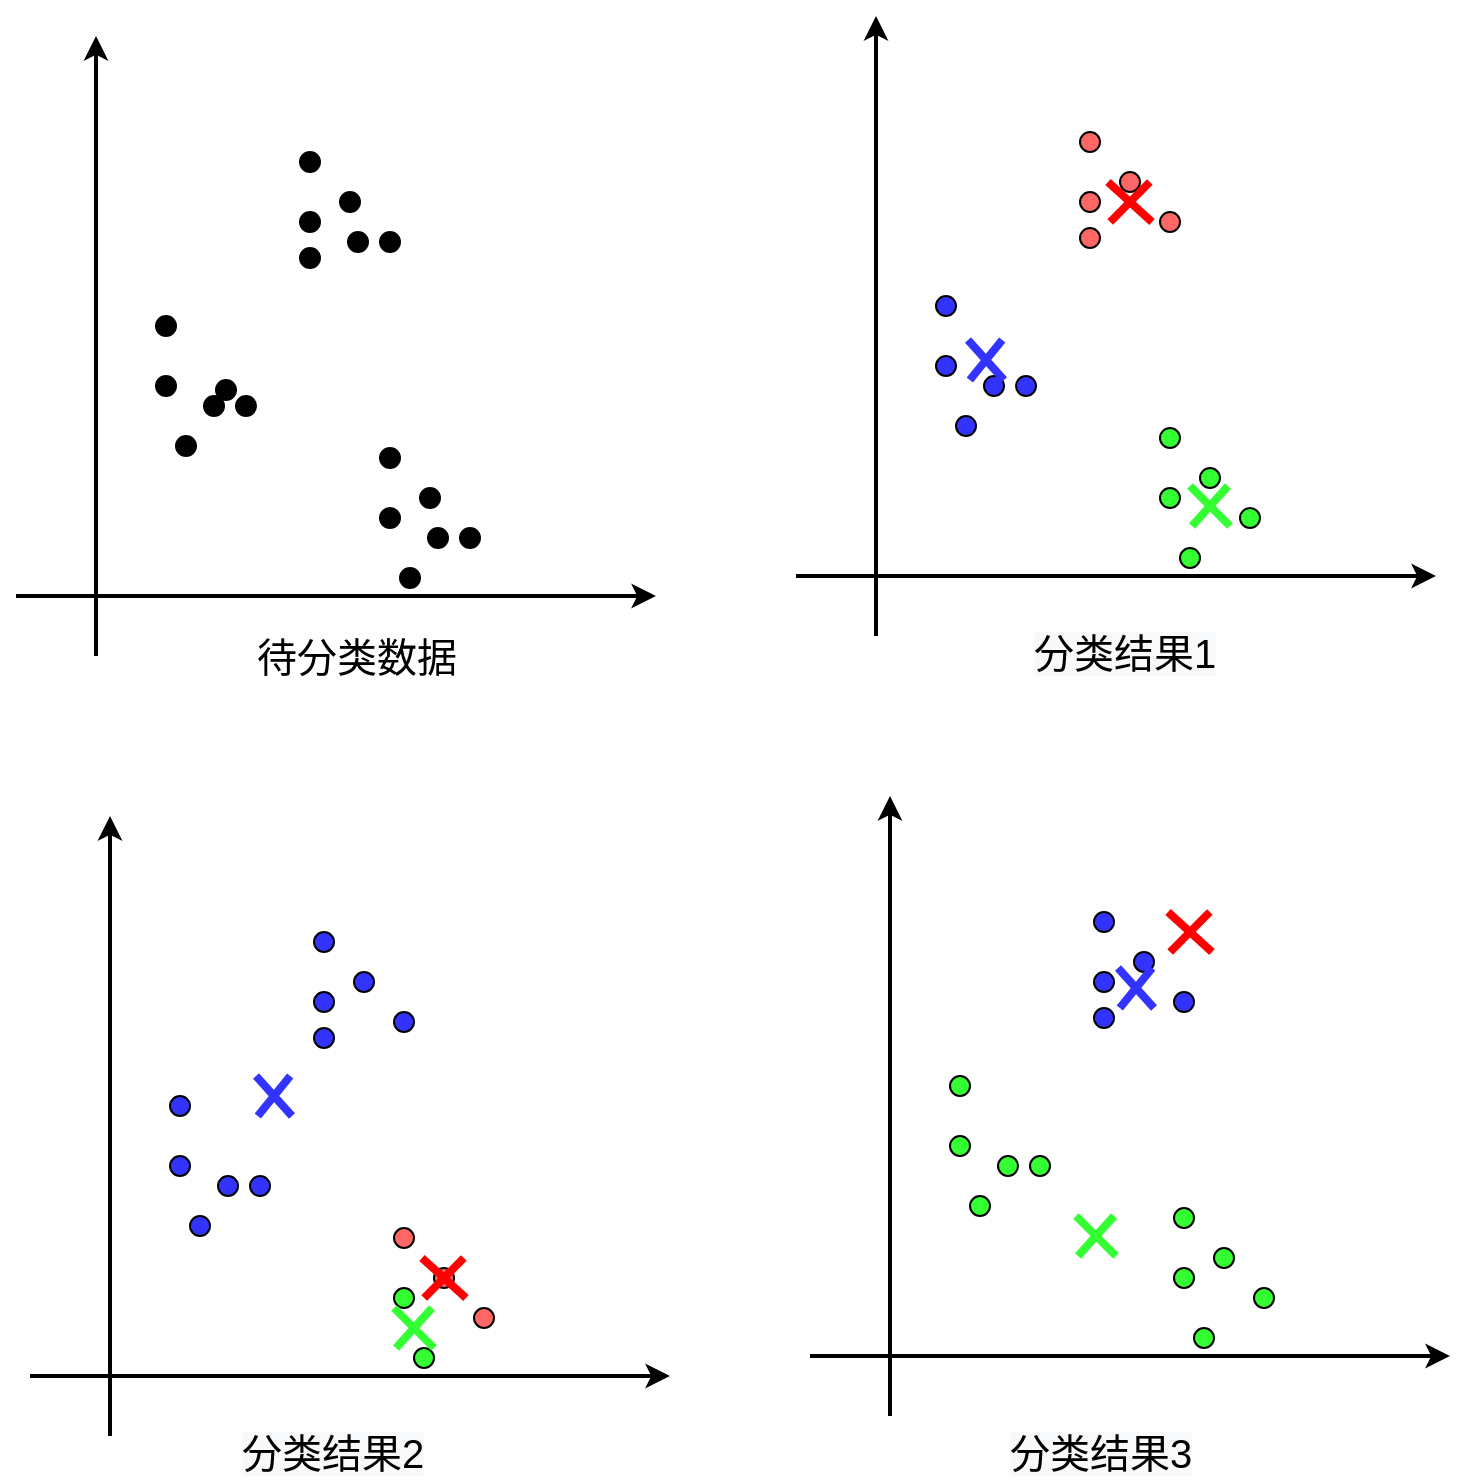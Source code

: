 <mxfile version="14.8.4" type="github">
  <diagram id="tzQ3Y9CpRJ8syj13eXGw" name="Page-1">
    <mxGraphModel dx="2062" dy="1122" grid="1" gridSize="10" guides="1" tooltips="1" connect="1" arrows="1" fold="1" page="1" pageScale="1" pageWidth="827" pageHeight="1169" math="0" shadow="0">
      <root>
        <mxCell id="0" />
        <mxCell id="1" parent="0" />
        <mxCell id="xvZRecqZtTW9wfuWbH0g-1" value="" style="ellipse;whiteSpace=wrap;html=1;aspect=fixed;fillColor=#000000;" vertex="1" parent="1">
          <mxGeometry x="100" y="500" width="10" height="10" as="geometry" />
        </mxCell>
        <mxCell id="xvZRecqZtTW9wfuWbH0g-2" value="" style="endArrow=classic;html=1;strokeWidth=2;" edge="1" parent="1">
          <mxGeometry width="50" height="50" relative="1" as="geometry">
            <mxPoint x="30" y="640" as="sourcePoint" />
            <mxPoint x="350" y="640" as="targetPoint" />
          </mxGeometry>
        </mxCell>
        <mxCell id="xvZRecqZtTW9wfuWbH0g-3" value="" style="endArrow=classic;html=1;strokeWidth=2;" edge="1" parent="1">
          <mxGeometry width="50" height="50" relative="1" as="geometry">
            <mxPoint x="70" y="670" as="sourcePoint" />
            <mxPoint x="70" y="360" as="targetPoint" />
          </mxGeometry>
        </mxCell>
        <mxCell id="xvZRecqZtTW9wfuWbH0g-4" value="" style="ellipse;whiteSpace=wrap;html=1;aspect=fixed;fillColor=#000000;" vertex="1" parent="1">
          <mxGeometry x="100" y="530" width="10" height="10" as="geometry" />
        </mxCell>
        <mxCell id="xvZRecqZtTW9wfuWbH0g-5" value="" style="ellipse;whiteSpace=wrap;html=1;aspect=fixed;fillColor=#000000;" vertex="1" parent="1">
          <mxGeometry x="172" y="466" width="10" height="10" as="geometry" />
        </mxCell>
        <mxCell id="xvZRecqZtTW9wfuWbH0g-6" value="" style="ellipse;whiteSpace=wrap;html=1;aspect=fixed;fillColor=#000000;" vertex="1" parent="1">
          <mxGeometry x="124" y="540" width="10" height="10" as="geometry" />
        </mxCell>
        <mxCell id="xvZRecqZtTW9wfuWbH0g-7" value="" style="ellipse;whiteSpace=wrap;html=1;aspect=fixed;fillColor=#000000;" vertex="1" parent="1">
          <mxGeometry x="140" y="540" width="10" height="10" as="geometry" />
        </mxCell>
        <mxCell id="xvZRecqZtTW9wfuWbH0g-8" value="" style="ellipse;whiteSpace=wrap;html=1;aspect=fixed;fillColor=#000000;" vertex="1" parent="1">
          <mxGeometry x="110" y="560" width="10" height="10" as="geometry" />
        </mxCell>
        <mxCell id="xvZRecqZtTW9wfuWbH0g-10" value="" style="ellipse;whiteSpace=wrap;html=1;aspect=fixed;fillColor=#000000;" vertex="1" parent="1">
          <mxGeometry x="212" y="566" width="10" height="10" as="geometry" />
        </mxCell>
        <mxCell id="xvZRecqZtTW9wfuWbH0g-11" value="" style="ellipse;whiteSpace=wrap;html=1;aspect=fixed;fillColor=#000000;" vertex="1" parent="1">
          <mxGeometry x="212" y="596" width="10" height="10" as="geometry" />
        </mxCell>
        <mxCell id="xvZRecqZtTW9wfuWbH0g-12" value="" style="ellipse;whiteSpace=wrap;html=1;aspect=fixed;fillColor=#000000;" vertex="1" parent="1">
          <mxGeometry x="232" y="586" width="10" height="10" as="geometry" />
        </mxCell>
        <mxCell id="xvZRecqZtTW9wfuWbH0g-13" value="" style="ellipse;whiteSpace=wrap;html=1;aspect=fixed;fillColor=#000000;" vertex="1" parent="1">
          <mxGeometry x="236" y="606" width="10" height="10" as="geometry" />
        </mxCell>
        <mxCell id="xvZRecqZtTW9wfuWbH0g-14" value="" style="ellipse;whiteSpace=wrap;html=1;aspect=fixed;fillColor=#000000;" vertex="1" parent="1">
          <mxGeometry x="252" y="606" width="10" height="10" as="geometry" />
        </mxCell>
        <mxCell id="xvZRecqZtTW9wfuWbH0g-15" value="" style="ellipse;whiteSpace=wrap;html=1;aspect=fixed;fillColor=#000000;" vertex="1" parent="1">
          <mxGeometry x="222" y="626" width="10" height="10" as="geometry" />
        </mxCell>
        <mxCell id="xvZRecqZtTW9wfuWbH0g-16" value="" style="ellipse;whiteSpace=wrap;html=1;aspect=fixed;fillColor=#000000;" vertex="1" parent="1">
          <mxGeometry x="172" y="418" width="10" height="10" as="geometry" />
        </mxCell>
        <mxCell id="xvZRecqZtTW9wfuWbH0g-17" value="" style="ellipse;whiteSpace=wrap;html=1;aspect=fixed;fillColor=#000000;" vertex="1" parent="1">
          <mxGeometry x="172" y="448" width="10" height="10" as="geometry" />
        </mxCell>
        <mxCell id="xvZRecqZtTW9wfuWbH0g-18" value="" style="ellipse;whiteSpace=wrap;html=1;aspect=fixed;fillColor=#000000;" vertex="1" parent="1">
          <mxGeometry x="192" y="438" width="10" height="10" as="geometry" />
        </mxCell>
        <mxCell id="xvZRecqZtTW9wfuWbH0g-19" value="" style="ellipse;whiteSpace=wrap;html=1;aspect=fixed;fillColor=#000000;" vertex="1" parent="1">
          <mxGeometry x="196" y="458" width="10" height="10" as="geometry" />
        </mxCell>
        <mxCell id="xvZRecqZtTW9wfuWbH0g-20" value="" style="ellipse;whiteSpace=wrap;html=1;aspect=fixed;fillColor=#000000;" vertex="1" parent="1">
          <mxGeometry x="212" y="458" width="10" height="10" as="geometry" />
        </mxCell>
        <mxCell id="xvZRecqZtTW9wfuWbH0g-21" value="" style="ellipse;whiteSpace=wrap;html=1;aspect=fixed;fillColor=#000000;" vertex="1" parent="1">
          <mxGeometry x="130" y="532" width="10" height="10" as="geometry" />
        </mxCell>
        <mxCell id="xvZRecqZtTW9wfuWbH0g-22" value="" style="ellipse;whiteSpace=wrap;html=1;aspect=fixed;fillColor=#3333FF;" vertex="1" parent="1">
          <mxGeometry x="490" y="490" width="10" height="10" as="geometry" />
        </mxCell>
        <mxCell id="xvZRecqZtTW9wfuWbH0g-23" value="" style="endArrow=classic;html=1;strokeWidth=2;" edge="1" parent="1">
          <mxGeometry width="50" height="50" relative="1" as="geometry">
            <mxPoint x="420" y="630" as="sourcePoint" />
            <mxPoint x="740" y="630" as="targetPoint" />
          </mxGeometry>
        </mxCell>
        <mxCell id="xvZRecqZtTW9wfuWbH0g-24" value="" style="endArrow=classic;html=1;strokeWidth=2;" edge="1" parent="1">
          <mxGeometry width="50" height="50" relative="1" as="geometry">
            <mxPoint x="460" y="660" as="sourcePoint" />
            <mxPoint x="460" y="350" as="targetPoint" />
          </mxGeometry>
        </mxCell>
        <mxCell id="xvZRecqZtTW9wfuWbH0g-25" value="" style="ellipse;whiteSpace=wrap;html=1;aspect=fixed;fillColor=#3333FF;" vertex="1" parent="1">
          <mxGeometry x="490" y="520" width="10" height="10" as="geometry" />
        </mxCell>
        <mxCell id="xvZRecqZtTW9wfuWbH0g-26" value="" style="ellipse;whiteSpace=wrap;html=1;aspect=fixed;fillColor=#FF6666;" vertex="1" parent="1">
          <mxGeometry x="562" y="456" width="10" height="10" as="geometry" />
        </mxCell>
        <mxCell id="xvZRecqZtTW9wfuWbH0g-27" value="" style="ellipse;whiteSpace=wrap;html=1;aspect=fixed;fillColor=#3333FF;" vertex="1" parent="1">
          <mxGeometry x="514" y="530" width="10" height="10" as="geometry" />
        </mxCell>
        <mxCell id="xvZRecqZtTW9wfuWbH0g-28" value="" style="ellipse;whiteSpace=wrap;html=1;aspect=fixed;fillColor=#3333FF;" vertex="1" parent="1">
          <mxGeometry x="530" y="530" width="10" height="10" as="geometry" />
        </mxCell>
        <mxCell id="xvZRecqZtTW9wfuWbH0g-29" value="" style="ellipse;whiteSpace=wrap;html=1;aspect=fixed;fillColor=#3333FF;" vertex="1" parent="1">
          <mxGeometry x="500" y="550" width="10" height="10" as="geometry" />
        </mxCell>
        <mxCell id="xvZRecqZtTW9wfuWbH0g-30" value="" style="ellipse;whiteSpace=wrap;html=1;aspect=fixed;fillColor=#33FF33;" vertex="1" parent="1">
          <mxGeometry x="602" y="556" width="10" height="10" as="geometry" />
        </mxCell>
        <mxCell id="xvZRecqZtTW9wfuWbH0g-31" value="" style="ellipse;whiteSpace=wrap;html=1;aspect=fixed;fillColor=#33FF33;" vertex="1" parent="1">
          <mxGeometry x="602" y="586" width="10" height="10" as="geometry" />
        </mxCell>
        <mxCell id="xvZRecqZtTW9wfuWbH0g-32" value="" style="ellipse;whiteSpace=wrap;html=1;aspect=fixed;fillColor=#33FF33;" vertex="1" parent="1">
          <mxGeometry x="622" y="576" width="10" height="10" as="geometry" />
        </mxCell>
        <mxCell id="xvZRecqZtTW9wfuWbH0g-34" value="" style="ellipse;whiteSpace=wrap;html=1;aspect=fixed;fillColor=#33FF33;" vertex="1" parent="1">
          <mxGeometry x="642" y="596" width="10" height="10" as="geometry" />
        </mxCell>
        <mxCell id="xvZRecqZtTW9wfuWbH0g-35" value="" style="ellipse;whiteSpace=wrap;html=1;aspect=fixed;fillColor=#33FF33;" vertex="1" parent="1">
          <mxGeometry x="612" y="616" width="10" height="10" as="geometry" />
        </mxCell>
        <mxCell id="xvZRecqZtTW9wfuWbH0g-36" value="" style="ellipse;whiteSpace=wrap;html=1;aspect=fixed;fillColor=#FF6666;" vertex="1" parent="1">
          <mxGeometry x="562" y="408" width="10" height="10" as="geometry" />
        </mxCell>
        <mxCell id="xvZRecqZtTW9wfuWbH0g-37" value="" style="ellipse;whiteSpace=wrap;html=1;aspect=fixed;fillColor=#FF6666;" vertex="1" parent="1">
          <mxGeometry x="562" y="438" width="10" height="10" as="geometry" />
        </mxCell>
        <mxCell id="xvZRecqZtTW9wfuWbH0g-38" value="" style="ellipse;whiteSpace=wrap;html=1;aspect=fixed;fillColor=#FF6666;" vertex="1" parent="1">
          <mxGeometry x="582" y="428" width="10" height="10" as="geometry" />
        </mxCell>
        <mxCell id="xvZRecqZtTW9wfuWbH0g-40" value="" style="ellipse;whiteSpace=wrap;html=1;aspect=fixed;fillColor=#FF6666;" vertex="1" parent="1">
          <mxGeometry x="602" y="448" width="10" height="10" as="geometry" />
        </mxCell>
        <mxCell id="xvZRecqZtTW9wfuWbH0g-49" value="" style="group;fillColor=none;" vertex="1" connectable="0" parent="1">
          <mxGeometry x="506" y="512" width="18" height="20" as="geometry" />
        </mxCell>
        <mxCell id="xvZRecqZtTW9wfuWbH0g-44" value="" style="endArrow=none;html=1;strokeWidth=4;fillColor=none;strokeColor=#3333FF;" edge="1" parent="xvZRecqZtTW9wfuWbH0g-49">
          <mxGeometry width="50" height="50" relative="1" as="geometry">
            <mxPoint as="sourcePoint" />
            <mxPoint x="18.0" y="20" as="targetPoint" />
          </mxGeometry>
        </mxCell>
        <mxCell id="xvZRecqZtTW9wfuWbH0g-43" value="" style="endArrow=none;html=1;strokeWidth=4;fillColor=none;strokeColor=#3333FF;" edge="1" parent="xvZRecqZtTW9wfuWbH0g-49">
          <mxGeometry width="50" height="50" relative="1" as="geometry">
            <mxPoint x="0.9" y="20" as="sourcePoint" />
            <mxPoint x="17.1" as="targetPoint" />
          </mxGeometry>
        </mxCell>
        <mxCell id="xvZRecqZtTW9wfuWbH0g-58" value="" style="group;fillColor=none;" vertex="1" connectable="0" parent="1">
          <mxGeometry x="576" y="433" width="22" height="20" as="geometry" />
        </mxCell>
        <mxCell id="xvZRecqZtTW9wfuWbH0g-59" value="" style="endArrow=none;html=1;strokeWidth=4;fillColor=none;strokeColor=#FF0000;" edge="1" parent="xvZRecqZtTW9wfuWbH0g-58">
          <mxGeometry width="50" height="50" relative="1" as="geometry">
            <mxPoint as="sourcePoint" />
            <mxPoint x="22.0" y="20" as="targetPoint" />
          </mxGeometry>
        </mxCell>
        <mxCell id="xvZRecqZtTW9wfuWbH0g-60" value="" style="endArrow=none;html=1;strokeWidth=4;fillColor=none;strokeColor=#FF0000;" edge="1" parent="xvZRecqZtTW9wfuWbH0g-58">
          <mxGeometry width="50" height="50" relative="1" as="geometry">
            <mxPoint x="1.1" y="20" as="sourcePoint" />
            <mxPoint x="20.9" as="targetPoint" />
          </mxGeometry>
        </mxCell>
        <mxCell id="xvZRecqZtTW9wfuWbH0g-61" value="" style="group;fillColor=none;" vertex="1" connectable="0" parent="1">
          <mxGeometry x="617" y="585" width="20" height="20" as="geometry" />
        </mxCell>
        <mxCell id="xvZRecqZtTW9wfuWbH0g-62" value="" style="endArrow=none;html=1;strokeWidth=4;fillColor=none;strokeColor=#33FF33;" edge="1" parent="xvZRecqZtTW9wfuWbH0g-61">
          <mxGeometry width="50" height="50" relative="1" as="geometry">
            <mxPoint as="sourcePoint" />
            <mxPoint x="20.0" y="20" as="targetPoint" />
          </mxGeometry>
        </mxCell>
        <mxCell id="xvZRecqZtTW9wfuWbH0g-63" value="" style="endArrow=none;html=1;strokeWidth=4;fillColor=none;strokeColor=#33FF33;" edge="1" parent="xvZRecqZtTW9wfuWbH0g-61">
          <mxGeometry width="50" height="50" relative="1" as="geometry">
            <mxPoint x="1.0" y="20" as="sourcePoint" />
            <mxPoint x="19.0" as="targetPoint" />
          </mxGeometry>
        </mxCell>
        <mxCell id="xvZRecqZtTW9wfuWbH0g-64" value="" style="ellipse;whiteSpace=wrap;html=1;aspect=fixed;fillColor=#3333FF;" vertex="1" parent="1">
          <mxGeometry x="107" y="890" width="10" height="10" as="geometry" />
        </mxCell>
        <mxCell id="xvZRecqZtTW9wfuWbH0g-65" value="" style="endArrow=classic;html=1;strokeWidth=2;" edge="1" parent="1">
          <mxGeometry width="50" height="50" relative="1" as="geometry">
            <mxPoint x="37" y="1030" as="sourcePoint" />
            <mxPoint x="357" y="1030" as="targetPoint" />
          </mxGeometry>
        </mxCell>
        <mxCell id="xvZRecqZtTW9wfuWbH0g-66" value="" style="endArrow=classic;html=1;strokeWidth=2;" edge="1" parent="1">
          <mxGeometry width="50" height="50" relative="1" as="geometry">
            <mxPoint x="77" y="1060" as="sourcePoint" />
            <mxPoint x="77" y="750" as="targetPoint" />
          </mxGeometry>
        </mxCell>
        <mxCell id="xvZRecqZtTW9wfuWbH0g-67" value="" style="ellipse;whiteSpace=wrap;html=1;aspect=fixed;fillColor=#3333FF;" vertex="1" parent="1">
          <mxGeometry x="107" y="920" width="10" height="10" as="geometry" />
        </mxCell>
        <mxCell id="xvZRecqZtTW9wfuWbH0g-68" value="" style="ellipse;whiteSpace=wrap;html=1;aspect=fixed;fillColor=#3333FF;" vertex="1" parent="1">
          <mxGeometry x="179" y="856" width="10" height="10" as="geometry" />
        </mxCell>
        <mxCell id="xvZRecqZtTW9wfuWbH0g-69" value="" style="ellipse;whiteSpace=wrap;html=1;aspect=fixed;fillColor=#3333FF;" vertex="1" parent="1">
          <mxGeometry x="131" y="930" width="10" height="10" as="geometry" />
        </mxCell>
        <mxCell id="xvZRecqZtTW9wfuWbH0g-70" value="" style="ellipse;whiteSpace=wrap;html=1;aspect=fixed;fillColor=#3333FF;" vertex="1" parent="1">
          <mxGeometry x="147" y="930" width="10" height="10" as="geometry" />
        </mxCell>
        <mxCell id="xvZRecqZtTW9wfuWbH0g-71" value="" style="ellipse;whiteSpace=wrap;html=1;aspect=fixed;fillColor=#3333FF;" vertex="1" parent="1">
          <mxGeometry x="117" y="950" width="10" height="10" as="geometry" />
        </mxCell>
        <mxCell id="xvZRecqZtTW9wfuWbH0g-72" value="" style="ellipse;whiteSpace=wrap;html=1;aspect=fixed;fillColor=#FF6666;" vertex="1" parent="1">
          <mxGeometry x="219" y="956" width="10" height="10" as="geometry" />
        </mxCell>
        <mxCell id="xvZRecqZtTW9wfuWbH0g-73" value="" style="ellipse;whiteSpace=wrap;html=1;aspect=fixed;fillColor=#33FF33;" vertex="1" parent="1">
          <mxGeometry x="219" y="986" width="10" height="10" as="geometry" />
        </mxCell>
        <mxCell id="xvZRecqZtTW9wfuWbH0g-74" value="" style="ellipse;whiteSpace=wrap;html=1;aspect=fixed;fillColor=#FF6666;" vertex="1" parent="1">
          <mxGeometry x="239" y="976" width="10" height="10" as="geometry" />
        </mxCell>
        <mxCell id="xvZRecqZtTW9wfuWbH0g-75" value="" style="ellipse;whiteSpace=wrap;html=1;aspect=fixed;fillColor=#FF6666;" vertex="1" parent="1">
          <mxGeometry x="259" y="996" width="10" height="10" as="geometry" />
        </mxCell>
        <mxCell id="xvZRecqZtTW9wfuWbH0g-76" value="" style="ellipse;whiteSpace=wrap;html=1;aspect=fixed;fillColor=#33FF33;" vertex="1" parent="1">
          <mxGeometry x="229" y="1016" width="10" height="10" as="geometry" />
        </mxCell>
        <mxCell id="xvZRecqZtTW9wfuWbH0g-77" value="" style="ellipse;whiteSpace=wrap;html=1;aspect=fixed;fillColor=#3333FF;" vertex="1" parent="1">
          <mxGeometry x="179" y="808" width="10" height="10" as="geometry" />
        </mxCell>
        <mxCell id="xvZRecqZtTW9wfuWbH0g-78" value="" style="ellipse;whiteSpace=wrap;html=1;aspect=fixed;fillColor=#3333FF;" vertex="1" parent="1">
          <mxGeometry x="179" y="838" width="10" height="10" as="geometry" />
        </mxCell>
        <mxCell id="xvZRecqZtTW9wfuWbH0g-79" value="" style="ellipse;whiteSpace=wrap;html=1;aspect=fixed;fillColor=#3333FF;" vertex="1" parent="1">
          <mxGeometry x="199" y="828" width="10" height="10" as="geometry" />
        </mxCell>
        <mxCell id="xvZRecqZtTW9wfuWbH0g-80" value="" style="ellipse;whiteSpace=wrap;html=1;aspect=fixed;fillColor=#3333FF;" vertex="1" parent="1">
          <mxGeometry x="219" y="848" width="10" height="10" as="geometry" />
        </mxCell>
        <mxCell id="xvZRecqZtTW9wfuWbH0g-81" value="" style="group;fillColor=none;" vertex="1" connectable="0" parent="1">
          <mxGeometry x="150" y="880" width="18" height="20" as="geometry" />
        </mxCell>
        <mxCell id="xvZRecqZtTW9wfuWbH0g-82" value="" style="endArrow=none;html=1;strokeWidth=4;fillColor=none;strokeColor=#3333FF;" edge="1" parent="xvZRecqZtTW9wfuWbH0g-81">
          <mxGeometry width="50" height="50" relative="1" as="geometry">
            <mxPoint as="sourcePoint" />
            <mxPoint x="18.0" y="20" as="targetPoint" />
          </mxGeometry>
        </mxCell>
        <mxCell id="xvZRecqZtTW9wfuWbH0g-83" value="" style="endArrow=none;html=1;strokeWidth=4;fillColor=none;strokeColor=#3333FF;" edge="1" parent="xvZRecqZtTW9wfuWbH0g-81">
          <mxGeometry width="50" height="50" relative="1" as="geometry">
            <mxPoint x="0.9" y="20" as="sourcePoint" />
            <mxPoint x="17.1" as="targetPoint" />
          </mxGeometry>
        </mxCell>
        <mxCell id="xvZRecqZtTW9wfuWbH0g-84" value="" style="group;fillColor=none;" vertex="1" connectable="0" parent="1">
          <mxGeometry x="233" y="971" width="22" height="20" as="geometry" />
        </mxCell>
        <mxCell id="xvZRecqZtTW9wfuWbH0g-85" value="" style="endArrow=none;html=1;strokeWidth=4;fillColor=none;strokeColor=#FF0000;" edge="1" parent="xvZRecqZtTW9wfuWbH0g-84">
          <mxGeometry width="50" height="50" relative="1" as="geometry">
            <mxPoint as="sourcePoint" />
            <mxPoint x="22.0" y="20" as="targetPoint" />
          </mxGeometry>
        </mxCell>
        <mxCell id="xvZRecqZtTW9wfuWbH0g-86" value="" style="endArrow=none;html=1;strokeWidth=4;fillColor=none;strokeColor=#FF0000;" edge="1" parent="xvZRecqZtTW9wfuWbH0g-84">
          <mxGeometry width="50" height="50" relative="1" as="geometry">
            <mxPoint x="1.1" y="20" as="sourcePoint" />
            <mxPoint x="20.9" as="targetPoint" />
          </mxGeometry>
        </mxCell>
        <mxCell id="xvZRecqZtTW9wfuWbH0g-87" value="" style="group;fillColor=none;" vertex="1" connectable="0" parent="1">
          <mxGeometry x="219" y="996" width="20" height="20" as="geometry" />
        </mxCell>
        <mxCell id="xvZRecqZtTW9wfuWbH0g-88" value="" style="endArrow=none;html=1;strokeWidth=4;fillColor=none;strokeColor=#33FF33;" edge="1" parent="xvZRecqZtTW9wfuWbH0g-87">
          <mxGeometry width="50" height="50" relative="1" as="geometry">
            <mxPoint as="sourcePoint" />
            <mxPoint x="20.0" y="20" as="targetPoint" />
          </mxGeometry>
        </mxCell>
        <mxCell id="xvZRecqZtTW9wfuWbH0g-89" value="" style="endArrow=none;html=1;strokeWidth=4;fillColor=none;strokeColor=#33FF33;" edge="1" parent="xvZRecqZtTW9wfuWbH0g-87">
          <mxGeometry width="50" height="50" relative="1" as="geometry">
            <mxPoint x="1.0" y="20" as="sourcePoint" />
            <mxPoint x="19.0" as="targetPoint" />
          </mxGeometry>
        </mxCell>
        <mxCell id="xvZRecqZtTW9wfuWbH0g-90" value="" style="ellipse;whiteSpace=wrap;html=1;aspect=fixed;fillColor=#33FF33;" vertex="1" parent="1">
          <mxGeometry x="497" y="880" width="10" height="10" as="geometry" />
        </mxCell>
        <mxCell id="xvZRecqZtTW9wfuWbH0g-91" value="" style="endArrow=classic;html=1;strokeWidth=2;" edge="1" parent="1">
          <mxGeometry width="50" height="50" relative="1" as="geometry">
            <mxPoint x="427" y="1020" as="sourcePoint" />
            <mxPoint x="747" y="1020" as="targetPoint" />
          </mxGeometry>
        </mxCell>
        <mxCell id="xvZRecqZtTW9wfuWbH0g-92" value="" style="endArrow=classic;html=1;strokeWidth=2;" edge="1" parent="1">
          <mxGeometry width="50" height="50" relative="1" as="geometry">
            <mxPoint x="467" y="1050" as="sourcePoint" />
            <mxPoint x="467" y="740" as="targetPoint" />
          </mxGeometry>
        </mxCell>
        <mxCell id="xvZRecqZtTW9wfuWbH0g-93" value="" style="ellipse;whiteSpace=wrap;html=1;aspect=fixed;fillColor=#33FF33;" vertex="1" parent="1">
          <mxGeometry x="497" y="910" width="10" height="10" as="geometry" />
        </mxCell>
        <mxCell id="xvZRecqZtTW9wfuWbH0g-94" value="" style="ellipse;whiteSpace=wrap;html=1;aspect=fixed;fillColor=#3333FF;" vertex="1" parent="1">
          <mxGeometry x="569" y="846" width="10" height="10" as="geometry" />
        </mxCell>
        <mxCell id="xvZRecqZtTW9wfuWbH0g-95" value="" style="ellipse;whiteSpace=wrap;html=1;aspect=fixed;fillColor=#33FF33;" vertex="1" parent="1">
          <mxGeometry x="521" y="920" width="10" height="10" as="geometry" />
        </mxCell>
        <mxCell id="xvZRecqZtTW9wfuWbH0g-96" value="" style="ellipse;whiteSpace=wrap;html=1;aspect=fixed;fillColor=#33FF33;" vertex="1" parent="1">
          <mxGeometry x="537" y="920" width="10" height="10" as="geometry" />
        </mxCell>
        <mxCell id="xvZRecqZtTW9wfuWbH0g-97" value="" style="ellipse;whiteSpace=wrap;html=1;aspect=fixed;fillColor=#33FF33;" vertex="1" parent="1">
          <mxGeometry x="507" y="940" width="10" height="10" as="geometry" />
        </mxCell>
        <mxCell id="xvZRecqZtTW9wfuWbH0g-98" value="" style="ellipse;whiteSpace=wrap;html=1;aspect=fixed;fillColor=#33FF33;" vertex="1" parent="1">
          <mxGeometry x="609" y="946" width="10" height="10" as="geometry" />
        </mxCell>
        <mxCell id="xvZRecqZtTW9wfuWbH0g-99" value="" style="ellipse;whiteSpace=wrap;html=1;aspect=fixed;fillColor=#33FF33;" vertex="1" parent="1">
          <mxGeometry x="609" y="976" width="10" height="10" as="geometry" />
        </mxCell>
        <mxCell id="xvZRecqZtTW9wfuWbH0g-100" value="" style="ellipse;whiteSpace=wrap;html=1;aspect=fixed;fillColor=#33FF33;" vertex="1" parent="1">
          <mxGeometry x="629" y="966" width="10" height="10" as="geometry" />
        </mxCell>
        <mxCell id="xvZRecqZtTW9wfuWbH0g-101" value="" style="ellipse;whiteSpace=wrap;html=1;aspect=fixed;fillColor=#33FF33;" vertex="1" parent="1">
          <mxGeometry x="649" y="986" width="10" height="10" as="geometry" />
        </mxCell>
        <mxCell id="xvZRecqZtTW9wfuWbH0g-102" value="" style="ellipse;whiteSpace=wrap;html=1;aspect=fixed;fillColor=#33FF33;" vertex="1" parent="1">
          <mxGeometry x="619" y="1006" width="10" height="10" as="geometry" />
        </mxCell>
        <mxCell id="xvZRecqZtTW9wfuWbH0g-103" value="" style="ellipse;whiteSpace=wrap;html=1;aspect=fixed;fillColor=#3333FF;" vertex="1" parent="1">
          <mxGeometry x="569" y="798" width="10" height="10" as="geometry" />
        </mxCell>
        <mxCell id="xvZRecqZtTW9wfuWbH0g-104" value="" style="ellipse;whiteSpace=wrap;html=1;aspect=fixed;fillColor=#3333FF;" vertex="1" parent="1">
          <mxGeometry x="569" y="828" width="10" height="10" as="geometry" />
        </mxCell>
        <mxCell id="xvZRecqZtTW9wfuWbH0g-105" value="" style="ellipse;whiteSpace=wrap;html=1;aspect=fixed;fillColor=#3333FF;" vertex="1" parent="1">
          <mxGeometry x="589" y="818" width="10" height="10" as="geometry" />
        </mxCell>
        <mxCell id="xvZRecqZtTW9wfuWbH0g-106" value="" style="ellipse;whiteSpace=wrap;html=1;aspect=fixed;fillColor=#3333FF;" vertex="1" parent="1">
          <mxGeometry x="609" y="838" width="10" height="10" as="geometry" />
        </mxCell>
        <mxCell id="xvZRecqZtTW9wfuWbH0g-107" value="" style="group;fillColor=none;" vertex="1" connectable="0" parent="1">
          <mxGeometry x="581" y="826" width="18" height="20" as="geometry" />
        </mxCell>
        <mxCell id="xvZRecqZtTW9wfuWbH0g-108" value="" style="endArrow=none;html=1;strokeWidth=4;fillColor=none;strokeColor=#3333FF;" edge="1" parent="xvZRecqZtTW9wfuWbH0g-107">
          <mxGeometry width="50" height="50" relative="1" as="geometry">
            <mxPoint as="sourcePoint" />
            <mxPoint x="18.0" y="20" as="targetPoint" />
          </mxGeometry>
        </mxCell>
        <mxCell id="xvZRecqZtTW9wfuWbH0g-109" value="" style="endArrow=none;html=1;strokeWidth=4;fillColor=none;strokeColor=#3333FF;" edge="1" parent="xvZRecqZtTW9wfuWbH0g-107">
          <mxGeometry width="50" height="50" relative="1" as="geometry">
            <mxPoint x="0.9" y="20" as="sourcePoint" />
            <mxPoint x="17.1" as="targetPoint" />
          </mxGeometry>
        </mxCell>
        <mxCell id="xvZRecqZtTW9wfuWbH0g-110" value="" style="group;fillColor=none;" vertex="1" connectable="0" parent="1">
          <mxGeometry x="606" y="798" width="22" height="20" as="geometry" />
        </mxCell>
        <mxCell id="xvZRecqZtTW9wfuWbH0g-111" value="" style="endArrow=none;html=1;strokeWidth=4;fillColor=none;strokeColor=#FF0000;" edge="1" parent="xvZRecqZtTW9wfuWbH0g-110">
          <mxGeometry width="50" height="50" relative="1" as="geometry">
            <mxPoint as="sourcePoint" />
            <mxPoint x="22.0" y="20" as="targetPoint" />
          </mxGeometry>
        </mxCell>
        <mxCell id="xvZRecqZtTW9wfuWbH0g-112" value="" style="endArrow=none;html=1;strokeWidth=4;fillColor=none;strokeColor=#FF0000;" edge="1" parent="xvZRecqZtTW9wfuWbH0g-110">
          <mxGeometry width="50" height="50" relative="1" as="geometry">
            <mxPoint x="1.1" y="20" as="sourcePoint" />
            <mxPoint x="20.9" as="targetPoint" />
          </mxGeometry>
        </mxCell>
        <mxCell id="xvZRecqZtTW9wfuWbH0g-113" value="" style="group;fillColor=none;" vertex="1" connectable="0" parent="1">
          <mxGeometry x="560" y="950" width="20" height="20" as="geometry" />
        </mxCell>
        <mxCell id="xvZRecqZtTW9wfuWbH0g-114" value="" style="endArrow=none;html=1;strokeWidth=4;fillColor=none;strokeColor=#33FF33;" edge="1" parent="xvZRecqZtTW9wfuWbH0g-113">
          <mxGeometry width="50" height="50" relative="1" as="geometry">
            <mxPoint as="sourcePoint" />
            <mxPoint x="20.0" y="20" as="targetPoint" />
          </mxGeometry>
        </mxCell>
        <mxCell id="xvZRecqZtTW9wfuWbH0g-115" value="" style="endArrow=none;html=1;strokeWidth=4;fillColor=none;strokeColor=#33FF33;" edge="1" parent="xvZRecqZtTW9wfuWbH0g-113">
          <mxGeometry width="50" height="50" relative="1" as="geometry">
            <mxPoint x="1.0" y="20" as="sourcePoint" />
            <mxPoint x="19.0" as="targetPoint" />
          </mxGeometry>
        </mxCell>
        <mxCell id="xvZRecqZtTW9wfuWbH0g-117" value="&lt;font style=&quot;font-size: 20px&quot;&gt;待分类数据&lt;/font&gt;" style="text;html=1;align=center;verticalAlign=middle;resizable=0;points=[];autosize=1;strokeColor=none;" vertex="1" parent="1">
          <mxGeometry x="140" y="660" width="120" height="20" as="geometry" />
        </mxCell>
        <mxCell id="xvZRecqZtTW9wfuWbH0g-118" value="&lt;span style=&quot;color: rgb(0 , 0 , 0) ; font-family: &amp;#34;helvetica&amp;#34; ; font-size: 20px ; font-style: normal ; font-weight: 400 ; letter-spacing: normal ; text-align: center ; text-indent: 0px ; text-transform: none ; word-spacing: 0px ; background-color: rgb(248 , 249 , 250) ; display: inline ; float: none&quot;&gt;分类结果1&lt;/span&gt;" style="text;whiteSpace=wrap;html=1;" vertex="1" parent="1">
          <mxGeometry x="537" y="650" width="130" height="30" as="geometry" />
        </mxCell>
        <mxCell id="xvZRecqZtTW9wfuWbH0g-119" value="&lt;span style=&quot;color: rgb(0 , 0 , 0) ; font-family: &amp;#34;helvetica&amp;#34; ; font-size: 20px ; font-style: normal ; font-weight: 400 ; letter-spacing: normal ; text-align: center ; text-indent: 0px ; text-transform: none ; word-spacing: 0px ; background-color: rgb(248 , 249 , 250) ; display: inline ; float: none&quot;&gt;分类结果2&lt;/span&gt;" style="text;whiteSpace=wrap;html=1;" vertex="1" parent="1">
          <mxGeometry x="141" y="1050" width="130" height="30" as="geometry" />
        </mxCell>
        <mxCell id="xvZRecqZtTW9wfuWbH0g-120" value="&lt;span style=&quot;color: rgb(0 , 0 , 0) ; font-family: &amp;#34;helvetica&amp;#34; ; font-size: 20px ; font-style: normal ; font-weight: 400 ; letter-spacing: normal ; text-align: center ; text-indent: 0px ; text-transform: none ; word-spacing: 0px ; background-color: rgb(248 , 249 , 250) ; display: inline ; float: none&quot;&gt;分类结果3&lt;/span&gt;" style="text;whiteSpace=wrap;html=1;" vertex="1" parent="1">
          <mxGeometry x="525" y="1050" width="130" height="30" as="geometry" />
        </mxCell>
      </root>
    </mxGraphModel>
  </diagram>
</mxfile>
